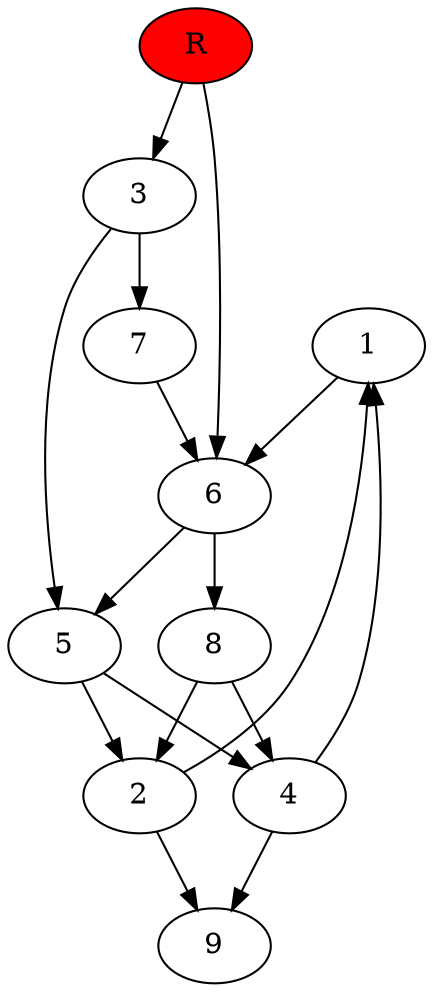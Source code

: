 digraph prb81664 {
	1
	2
	3
	4
	5
	6
	7
	8
	R [fillcolor="#ff0000" style=filled]
	1 -> 6
	2 -> 1
	2 -> 9
	3 -> 5
	3 -> 7
	4 -> 1
	4 -> 9
	5 -> 2
	5 -> 4
	6 -> 5
	6 -> 8
	7 -> 6
	8 -> 2
	8 -> 4
	R -> 3
	R -> 6
}
